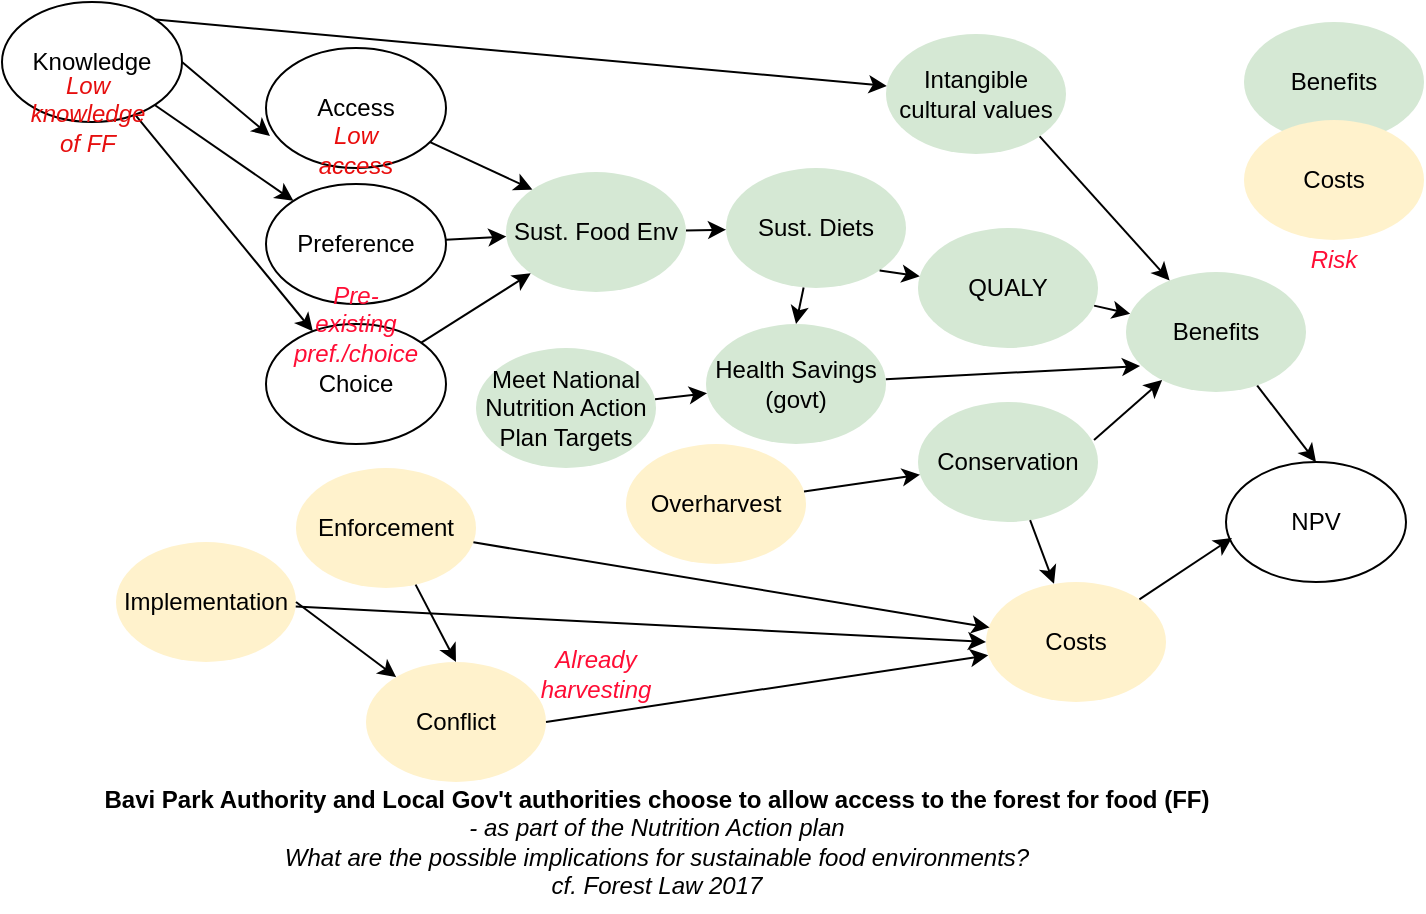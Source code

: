 <mxfile version="24.0.8" type="github">
  <diagram name="Page-1" id="wUotSKuQ0ViegSPMuA-_">
    <mxGraphModel dx="891" dy="559" grid="1" gridSize="10" guides="1" tooltips="1" connect="1" arrows="1" fold="1" page="1" pageScale="1" pageWidth="850" pageHeight="1100" math="0" shadow="0">
      <root>
        <mxCell id="0" />
        <mxCell id="1" parent="0" />
        <mxCell id="BSKofoPwmJS12K2rgoMe-1" value="Conservation" style="ellipse;whiteSpace=wrap;html=1;fillColor=#d5e8d4;strokeColor=none;" vertex="1" parent="1">
          <mxGeometry x="556" y="240" width="90" height="60" as="geometry" />
        </mxCell>
        <mxCell id="BSKofoPwmJS12K2rgoMe-10" style="rounded=0;orthogonalLoop=1;jettySize=auto;html=1;entryX=0.5;entryY=0;entryDx=0;entryDy=0;" edge="1" parent="1" source="BSKofoPwmJS12K2rgoMe-21" target="BSKofoPwmJS12K2rgoMe-6">
          <mxGeometry relative="1" as="geometry" />
        </mxCell>
        <mxCell id="BSKofoPwmJS12K2rgoMe-2" value="Sust. Diets&lt;span style=&quot;color: rgba(0, 0, 0, 0); font-family: monospace; font-size: 0px; text-align: start; text-wrap: nowrap;&quot;&gt;%3CmxGraphModel%3E%3Croot%3E%3CmxCell%20id%3D%220%22%2F%3E%3CmxCell%20id%3D%221%22%20parent%3D%220%22%2F%3E%3CmxCell%20id%3D%222%22%20value%3D%22Conservation%22%20style%3D%22ellipse%3BwhiteSpace%3Dwrap%3Bhtml%3D1%3B%22%20vertex%3D%221%22%20parent%3D%221%22%3E%3CmxGeometry%20x%3D%22260%22%20y%3D%22110%22%20width%3D%2290%22%20height%3D%2260%22%20as%3D%22geometry%22%2F%3E%3C%2FmxCell%3E%3C%2Froot%3E%3C%2FmxGraphModel%3E&lt;/span&gt;" style="ellipse;whiteSpace=wrap;html=1;fillColor=#d5e8d4;strokeColor=none;" vertex="1" parent="1">
          <mxGeometry x="460" y="123" width="90" height="60" as="geometry" />
        </mxCell>
        <mxCell id="BSKofoPwmJS12K2rgoMe-7" style="rounded=0;orthogonalLoop=1;jettySize=auto;html=1;" edge="1" parent="1" source="BSKofoPwmJS12K2rgoMe-3" target="BSKofoPwmJS12K2rgoMe-2">
          <mxGeometry relative="1" as="geometry" />
        </mxCell>
        <mxCell id="BSKofoPwmJS12K2rgoMe-3" value="Sust. Food Env" style="ellipse;whiteSpace=wrap;html=1;fillColor=#d5e8d4;strokeColor=none;" vertex="1" parent="1">
          <mxGeometry x="350" y="125" width="90" height="60" as="geometry" />
        </mxCell>
        <mxCell id="BSKofoPwmJS12K2rgoMe-11" style="rounded=0;orthogonalLoop=1;jettySize=auto;html=1;" edge="1" parent="1" source="BSKofoPwmJS12K2rgoMe-4" target="BSKofoPwmJS12K2rgoMe-21">
          <mxGeometry relative="1" as="geometry" />
        </mxCell>
        <mxCell id="BSKofoPwmJS12K2rgoMe-4" value="QUALY" style="ellipse;whiteSpace=wrap;html=1;fillColor=#d5e8d4;strokeColor=none;" vertex="1" parent="1">
          <mxGeometry x="556" y="153" width="90" height="60" as="geometry" />
        </mxCell>
        <mxCell id="BSKofoPwmJS12K2rgoMe-12" style="rounded=0;orthogonalLoop=1;jettySize=auto;html=1;entryX=0.078;entryY=0.783;entryDx=0;entryDy=0;entryPerimeter=0;" edge="1" parent="1" source="BSKofoPwmJS12K2rgoMe-5" target="BSKofoPwmJS12K2rgoMe-21">
          <mxGeometry relative="1" as="geometry" />
        </mxCell>
        <mxCell id="BSKofoPwmJS12K2rgoMe-5" value="Health Savings (govt)" style="ellipse;whiteSpace=wrap;html=1;fillColor=#d5e8d4;strokeColor=none;" vertex="1" parent="1">
          <mxGeometry x="450" y="201" width="90" height="60" as="geometry" />
        </mxCell>
        <mxCell id="BSKofoPwmJS12K2rgoMe-6" value="NPV" style="ellipse;whiteSpace=wrap;html=1;" vertex="1" parent="1">
          <mxGeometry x="710" y="270" width="90" height="60" as="geometry" />
        </mxCell>
        <mxCell id="BSKofoPwmJS12K2rgoMe-13" value="Access" style="ellipse;whiteSpace=wrap;html=1;" vertex="1" parent="1">
          <mxGeometry x="230" y="63" width="90" height="60" as="geometry" />
        </mxCell>
        <mxCell id="BSKofoPwmJS12K2rgoMe-14" value="Choice" style="ellipse;whiteSpace=wrap;html=1;" vertex="1" parent="1">
          <mxGeometry x="230" y="201" width="90" height="60" as="geometry" />
        </mxCell>
        <mxCell id="BSKofoPwmJS12K2rgoMe-15" value="Knowledge" style="ellipse;whiteSpace=wrap;html=1;" vertex="1" parent="1">
          <mxGeometry x="98" y="40" width="90" height="60" as="geometry" />
        </mxCell>
        <mxCell id="BSKofoPwmJS12K2rgoMe-16" value="Preference" style="ellipse;whiteSpace=wrap;html=1;" vertex="1" parent="1">
          <mxGeometry x="230" y="131" width="90" height="60" as="geometry" />
        </mxCell>
        <mxCell id="BSKofoPwmJS12K2rgoMe-18" value="Costs" style="ellipse;whiteSpace=wrap;html=1;fillColor=#fff2cc;strokeColor=none;" vertex="1" parent="1">
          <mxGeometry x="590" y="330" width="90" height="60" as="geometry" />
        </mxCell>
        <mxCell id="BSKofoPwmJS12K2rgoMe-19" style="rounded=0;orthogonalLoop=1;jettySize=auto;html=1;entryX=0.033;entryY=0.633;entryDx=0;entryDy=0;entryPerimeter=0;" edge="1" parent="1" source="BSKofoPwmJS12K2rgoMe-18" target="BSKofoPwmJS12K2rgoMe-6">
          <mxGeometry relative="1" as="geometry">
            <mxPoint x="580" y="283" as="sourcePoint" />
            <mxPoint x="665" y="290" as="targetPoint" />
          </mxGeometry>
        </mxCell>
        <mxCell id="BSKofoPwmJS12K2rgoMe-20" style="rounded=0;orthogonalLoop=1;jettySize=auto;html=1;" edge="1" parent="1" source="BSKofoPwmJS12K2rgoMe-1" target="BSKofoPwmJS12K2rgoMe-18">
          <mxGeometry relative="1" as="geometry">
            <mxPoint x="590" y="293" as="sourcePoint" />
            <mxPoint x="675" y="300" as="targetPoint" />
          </mxGeometry>
        </mxCell>
        <mxCell id="BSKofoPwmJS12K2rgoMe-21" value="Benefits" style="ellipse;whiteSpace=wrap;html=1;fillColor=#d5e8d4;strokeColor=none;" vertex="1" parent="1">
          <mxGeometry x="660" y="175" width="90" height="60" as="geometry" />
        </mxCell>
        <mxCell id="BSKofoPwmJS12K2rgoMe-22" style="rounded=0;orthogonalLoop=1;jettySize=auto;html=1;exitX=1;exitY=1;exitDx=0;exitDy=0;" edge="1" parent="1" source="BSKofoPwmJS12K2rgoMe-2" target="BSKofoPwmJS12K2rgoMe-4">
          <mxGeometry relative="1" as="geometry">
            <mxPoint x="652" y="240" as="sourcePoint" />
            <mxPoint x="665" y="290" as="targetPoint" />
          </mxGeometry>
        </mxCell>
        <mxCell id="BSKofoPwmJS12K2rgoMe-23" style="rounded=0;orthogonalLoop=1;jettySize=auto;html=1;exitX=0.978;exitY=0.317;exitDx=0;exitDy=0;exitPerimeter=0;" edge="1" parent="1" source="BSKofoPwmJS12K2rgoMe-1" target="BSKofoPwmJS12K2rgoMe-21">
          <mxGeometry relative="1" as="geometry">
            <mxPoint x="479" y="397" as="sourcePoint" />
            <mxPoint x="521" y="403" as="targetPoint" />
          </mxGeometry>
        </mxCell>
        <mxCell id="BSKofoPwmJS12K2rgoMe-24" style="rounded=0;orthogonalLoop=1;jettySize=auto;html=1;entryX=0.022;entryY=0.733;entryDx=0;entryDy=0;entryPerimeter=0;exitX=1;exitY=0.5;exitDx=0;exitDy=0;" edge="1" parent="1" source="BSKofoPwmJS12K2rgoMe-15" target="BSKofoPwmJS12K2rgoMe-13">
          <mxGeometry relative="1" as="geometry">
            <mxPoint x="416" y="163" as="sourcePoint" />
            <mxPoint x="456" y="269" as="targetPoint" />
          </mxGeometry>
        </mxCell>
        <mxCell id="BSKofoPwmJS12K2rgoMe-25" style="rounded=0;orthogonalLoop=1;jettySize=auto;html=1;" edge="1" parent="1" source="BSKofoPwmJS12K2rgoMe-15" target="BSKofoPwmJS12K2rgoMe-16">
          <mxGeometry relative="1" as="geometry">
            <mxPoint x="244" y="136" as="sourcePoint" />
            <mxPoint x="268" y="96" as="targetPoint" />
          </mxGeometry>
        </mxCell>
        <mxCell id="BSKofoPwmJS12K2rgoMe-26" style="rounded=0;orthogonalLoop=1;jettySize=auto;html=1;" edge="1" parent="1" source="BSKofoPwmJS12K2rgoMe-15" target="BSKofoPwmJS12K2rgoMe-14">
          <mxGeometry relative="1" as="geometry">
            <mxPoint x="254" y="146" as="sourcePoint" />
            <mxPoint x="278" y="106" as="targetPoint" />
          </mxGeometry>
        </mxCell>
        <mxCell id="BSKofoPwmJS12K2rgoMe-27" style="rounded=0;orthogonalLoop=1;jettySize=auto;html=1;" edge="1" parent="1" source="BSKofoPwmJS12K2rgoMe-14" target="BSKofoPwmJS12K2rgoMe-3">
          <mxGeometry relative="1" as="geometry">
            <mxPoint x="264" y="156" as="sourcePoint" />
            <mxPoint x="288" y="116" as="targetPoint" />
          </mxGeometry>
        </mxCell>
        <mxCell id="BSKofoPwmJS12K2rgoMe-28" style="rounded=0;orthogonalLoop=1;jettySize=auto;html=1;entryX=0;entryY=0;entryDx=0;entryDy=0;" edge="1" parent="1" source="BSKofoPwmJS12K2rgoMe-13" target="BSKofoPwmJS12K2rgoMe-3">
          <mxGeometry relative="1" as="geometry">
            <mxPoint x="274" y="166" as="sourcePoint" />
            <mxPoint x="298" y="126" as="targetPoint" />
          </mxGeometry>
        </mxCell>
        <mxCell id="BSKofoPwmJS12K2rgoMe-29" style="rounded=0;orthogonalLoop=1;jettySize=auto;html=1;" edge="1" parent="1" source="BSKofoPwmJS12K2rgoMe-16" target="BSKofoPwmJS12K2rgoMe-3">
          <mxGeometry relative="1" as="geometry">
            <mxPoint x="284" y="176" as="sourcePoint" />
            <mxPoint x="308" y="136" as="targetPoint" />
          </mxGeometry>
        </mxCell>
        <mxCell id="BSKofoPwmJS12K2rgoMe-30" value="Meet National Nutrition Action Plan Targets" style="ellipse;whiteSpace=wrap;html=1;fillColor=#d5e8d4;strokeColor=none;" vertex="1" parent="1">
          <mxGeometry x="335" y="213" width="90" height="60" as="geometry" />
        </mxCell>
        <mxCell id="BSKofoPwmJS12K2rgoMe-31" style="rounded=0;orthogonalLoop=1;jettySize=auto;html=1;" edge="1" parent="1" source="BSKofoPwmJS12K2rgoMe-30" target="BSKofoPwmJS12K2rgoMe-5">
          <mxGeometry relative="1" as="geometry">
            <mxPoint x="416" y="163" as="sourcePoint" />
            <mxPoint x="456" y="269" as="targetPoint" />
          </mxGeometry>
        </mxCell>
        <mxCell id="BSKofoPwmJS12K2rgoMe-32" value="&lt;b&gt;Bavi Park Authority and Local Gov&#39;t authorities choose to allow access to the forest for food (FF) &lt;/b&gt;&lt;br&gt;&lt;i style=&quot;&quot;&gt;- as part of the Nutrition Action plan&lt;/i&gt;&lt;div&gt;&lt;i&gt;What are the possible implications for sustainable food environments?&lt;/i&gt;&lt;/div&gt;&lt;div&gt;&lt;i&gt;cf. Forest Law 2017&lt;/i&gt;&lt;/div&gt;" style="text;html=1;align=center;verticalAlign=middle;resizable=0;points=[];autosize=1;strokeColor=none;fillColor=none;" vertex="1" parent="1">
          <mxGeometry x="135" y="425" width="580" height="70" as="geometry" />
        </mxCell>
        <mxCell id="BSKofoPwmJS12K2rgoMe-33" value="Low knowledge of FF" style="text;html=1;align=center;verticalAlign=middle;whiteSpace=wrap;rounded=0;fontStyle=2;fontColor=#e60f0f;" vertex="1" parent="1">
          <mxGeometry x="111" y="76" width="60" height="40" as="geometry" />
        </mxCell>
        <mxCell id="BSKofoPwmJS12K2rgoMe-34" value="Low access" style="text;html=1;align=center;verticalAlign=middle;whiteSpace=wrap;rounded=0;fontFamily=Helvetica;fontSize=12;fontStyle=2;fontColor=#e90c0c;" vertex="1" parent="1">
          <mxGeometry x="245" y="103" width="60" height="22" as="geometry" />
        </mxCell>
        <mxCell id="BSKofoPwmJS12K2rgoMe-36" value="Pre-existing pref./choice" style="text;html=1;align=center;verticalAlign=middle;whiteSpace=wrap;rounded=0;fontColor=#FF0D35;fontStyle=2" vertex="1" parent="1">
          <mxGeometry x="245" y="181" width="60" height="40" as="geometry" />
        </mxCell>
        <mxCell id="BSKofoPwmJS12K2rgoMe-37" value="Intangible cultural values" style="ellipse;whiteSpace=wrap;html=1;fillColor=#d5e8d4;strokeColor=none;" vertex="1" parent="1">
          <mxGeometry x="540" y="56" width="90" height="60" as="geometry" />
        </mxCell>
        <mxCell id="BSKofoPwmJS12K2rgoMe-38" style="rounded=0;orthogonalLoop=1;jettySize=auto;html=1;exitX=1;exitY=0;exitDx=0;exitDy=0;" edge="1" parent="1" source="BSKofoPwmJS12K2rgoMe-15" target="BSKofoPwmJS12K2rgoMe-37">
          <mxGeometry relative="1" as="geometry">
            <mxPoint x="590.974" y="12.397" as="sourcePoint" />
            <mxPoint x="617" y="95" as="targetPoint" />
          </mxGeometry>
        </mxCell>
        <mxCell id="BSKofoPwmJS12K2rgoMe-39" style="rounded=0;orthogonalLoop=1;jettySize=auto;html=1;entryX=0.5;entryY=0;entryDx=0;entryDy=0;" edge="1" parent="1" source="BSKofoPwmJS12K2rgoMe-2" target="BSKofoPwmJS12K2rgoMe-5">
          <mxGeometry relative="1" as="geometry">
            <mxPoint x="527" y="164" as="sourcePoint" />
            <mxPoint x="586" y="183" as="targetPoint" />
          </mxGeometry>
        </mxCell>
        <mxCell id="BSKofoPwmJS12K2rgoMe-40" style="rounded=0;orthogonalLoop=1;jettySize=auto;html=1;exitX=1;exitY=1;exitDx=0;exitDy=0;" edge="1" parent="1" source="BSKofoPwmJS12K2rgoMe-37" target="BSKofoPwmJS12K2rgoMe-21">
          <mxGeometry relative="1" as="geometry">
            <mxPoint x="719" y="245" as="sourcePoint" />
            <mxPoint x="725" y="280" as="targetPoint" />
          </mxGeometry>
        </mxCell>
        <mxCell id="BSKofoPwmJS12K2rgoMe-41" value="Conflict" style="ellipse;whiteSpace=wrap;html=1;fillColor=#fff2cc;strokeColor=none;" vertex="1" parent="1">
          <mxGeometry x="280" y="370" width="90" height="60" as="geometry" />
        </mxCell>
        <mxCell id="BSKofoPwmJS12K2rgoMe-42" style="rounded=0;orthogonalLoop=1;jettySize=auto;html=1;exitX=1;exitY=0.5;exitDx=0;exitDy=0;" edge="1" parent="1" source="BSKofoPwmJS12K2rgoMe-41" target="BSKofoPwmJS12K2rgoMe-18">
          <mxGeometry relative="1" as="geometry">
            <mxPoint x="458" y="389" as="sourcePoint" />
            <mxPoint x="590" y="360" as="targetPoint" />
          </mxGeometry>
        </mxCell>
        <mxCell id="BSKofoPwmJS12K2rgoMe-43" value="Enforcement" style="ellipse;whiteSpace=wrap;html=1;fillColor=#fff2cc;strokeColor=none;" vertex="1" parent="1">
          <mxGeometry x="245" y="273" width="90" height="60" as="geometry" />
        </mxCell>
        <mxCell id="BSKofoPwmJS12K2rgoMe-44" style="rounded=0;orthogonalLoop=1;jettySize=auto;html=1;entryX=0.02;entryY=0.379;entryDx=0;entryDy=0;entryPerimeter=0;" edge="1" parent="1" source="BSKofoPwmJS12K2rgoMe-43" target="BSKofoPwmJS12K2rgoMe-18">
          <mxGeometry relative="1" as="geometry">
            <mxPoint x="330" y="400" as="sourcePoint" />
            <mxPoint x="560" y="390" as="targetPoint" />
          </mxGeometry>
        </mxCell>
        <mxCell id="BSKofoPwmJS12K2rgoMe-45" value="Implementation" style="ellipse;whiteSpace=wrap;html=1;fillColor=#fff2cc;strokeColor=none;" vertex="1" parent="1">
          <mxGeometry x="155" y="310" width="90" height="60" as="geometry" />
        </mxCell>
        <mxCell id="BSKofoPwmJS12K2rgoMe-46" style="rounded=0;orthogonalLoop=1;jettySize=auto;html=1;entryX=0;entryY=0.5;entryDx=0;entryDy=0;" edge="1" parent="1" source="BSKofoPwmJS12K2rgoMe-45" target="BSKofoPwmJS12K2rgoMe-18">
          <mxGeometry relative="1" as="geometry">
            <mxPoint x="270" y="447" as="sourcePoint" />
            <mxPoint x="492" y="420" as="targetPoint" />
          </mxGeometry>
        </mxCell>
        <mxCell id="BSKofoPwmJS12K2rgoMe-47" value="Overharvest" style="ellipse;whiteSpace=wrap;html=1;fillColor=#fff2cc;strokeColor=none;" vertex="1" parent="1">
          <mxGeometry x="410" y="261" width="90" height="60" as="geometry" />
        </mxCell>
        <mxCell id="BSKofoPwmJS12K2rgoMe-48" style="rounded=0;orthogonalLoop=1;jettySize=auto;html=1;" edge="1" parent="1" source="BSKofoPwmJS12K2rgoMe-47" target="BSKofoPwmJS12K2rgoMe-1">
          <mxGeometry relative="1" as="geometry">
            <mxPoint x="560" y="430" as="sourcePoint" />
            <mxPoint x="770" y="320" as="targetPoint" />
          </mxGeometry>
        </mxCell>
        <mxCell id="BSKofoPwmJS12K2rgoMe-49" style="rounded=0;orthogonalLoop=1;jettySize=auto;html=1;entryX=0.5;entryY=0;entryDx=0;entryDy=0;" edge="1" parent="1" source="BSKofoPwmJS12K2rgoMe-43" target="BSKofoPwmJS12K2rgoMe-41">
          <mxGeometry relative="1" as="geometry">
            <mxPoint x="254" y="308" as="sourcePoint" />
            <mxPoint x="602" y="363" as="targetPoint" />
          </mxGeometry>
        </mxCell>
        <mxCell id="BSKofoPwmJS12K2rgoMe-50" style="rounded=0;orthogonalLoop=1;jettySize=auto;html=1;exitX=1;exitY=0.5;exitDx=0;exitDy=0;" edge="1" parent="1" source="BSKofoPwmJS12K2rgoMe-45" target="BSKofoPwmJS12K2rgoMe-41">
          <mxGeometry relative="1" as="geometry">
            <mxPoint x="264" y="318" as="sourcePoint" />
            <mxPoint x="612" y="373" as="targetPoint" />
          </mxGeometry>
        </mxCell>
        <mxCell id="BSKofoPwmJS12K2rgoMe-51" value="Already harvesting" style="text;html=1;align=center;verticalAlign=middle;whiteSpace=wrap;rounded=0;fontColor=#FF0D35;fontStyle=2" vertex="1" parent="1">
          <mxGeometry x="365" y="356" width="60" height="40" as="geometry" />
        </mxCell>
        <mxCell id="BSKofoPwmJS12K2rgoMe-53" value="Benefits" style="ellipse;whiteSpace=wrap;html=1;fillColor=#d5e8d4;strokeColor=none;" vertex="1" parent="1">
          <mxGeometry x="719" y="50" width="90" height="60" as="geometry" />
        </mxCell>
        <mxCell id="BSKofoPwmJS12K2rgoMe-54" value="Costs" style="ellipse;whiteSpace=wrap;html=1;fillColor=#fff2cc;strokeColor=none;" vertex="1" parent="1">
          <mxGeometry x="719" y="99" width="90" height="60" as="geometry" />
        </mxCell>
        <mxCell id="BSKofoPwmJS12K2rgoMe-55" value="Risk" style="text;html=1;align=center;verticalAlign=middle;whiteSpace=wrap;rounded=0;fontColor=#FF0D35;fontStyle=2" vertex="1" parent="1">
          <mxGeometry x="734" y="149" width="60" height="40" as="geometry" />
        </mxCell>
      </root>
    </mxGraphModel>
  </diagram>
</mxfile>
